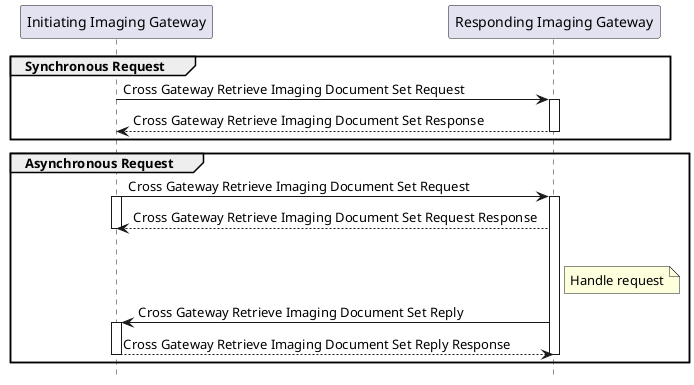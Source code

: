 @startuml
hide footbox

participant "Initiating Imaging Gateway" as IG
participant "Responding Imaging Gateway" as RG

group Synchronous Request
IG -> RG : Cross Gateway Retrieve Imaging Document Set Request
activate RG
RG --> IG : Cross Gateway Retrieve Imaging Document Set Response
deactivate RG
end group

group Asynchronous Request
IG -> RG : Cross Gateway Retrieve Imaging Document Set Request
activate IG
activate RG
RG --> IG : Cross Gateway Retrieve Imaging Document Set Request Response
deactivate IG
|||
note right of RG: Handle request
RG -> IG : Cross Gateway Retrieve Imaging Document Set Reply
activate IG
IG --> RG : Cross Gateway Retrieve Imaging Document Set Reply Response
deactivate IG
deactivate RG
end group

@enduml